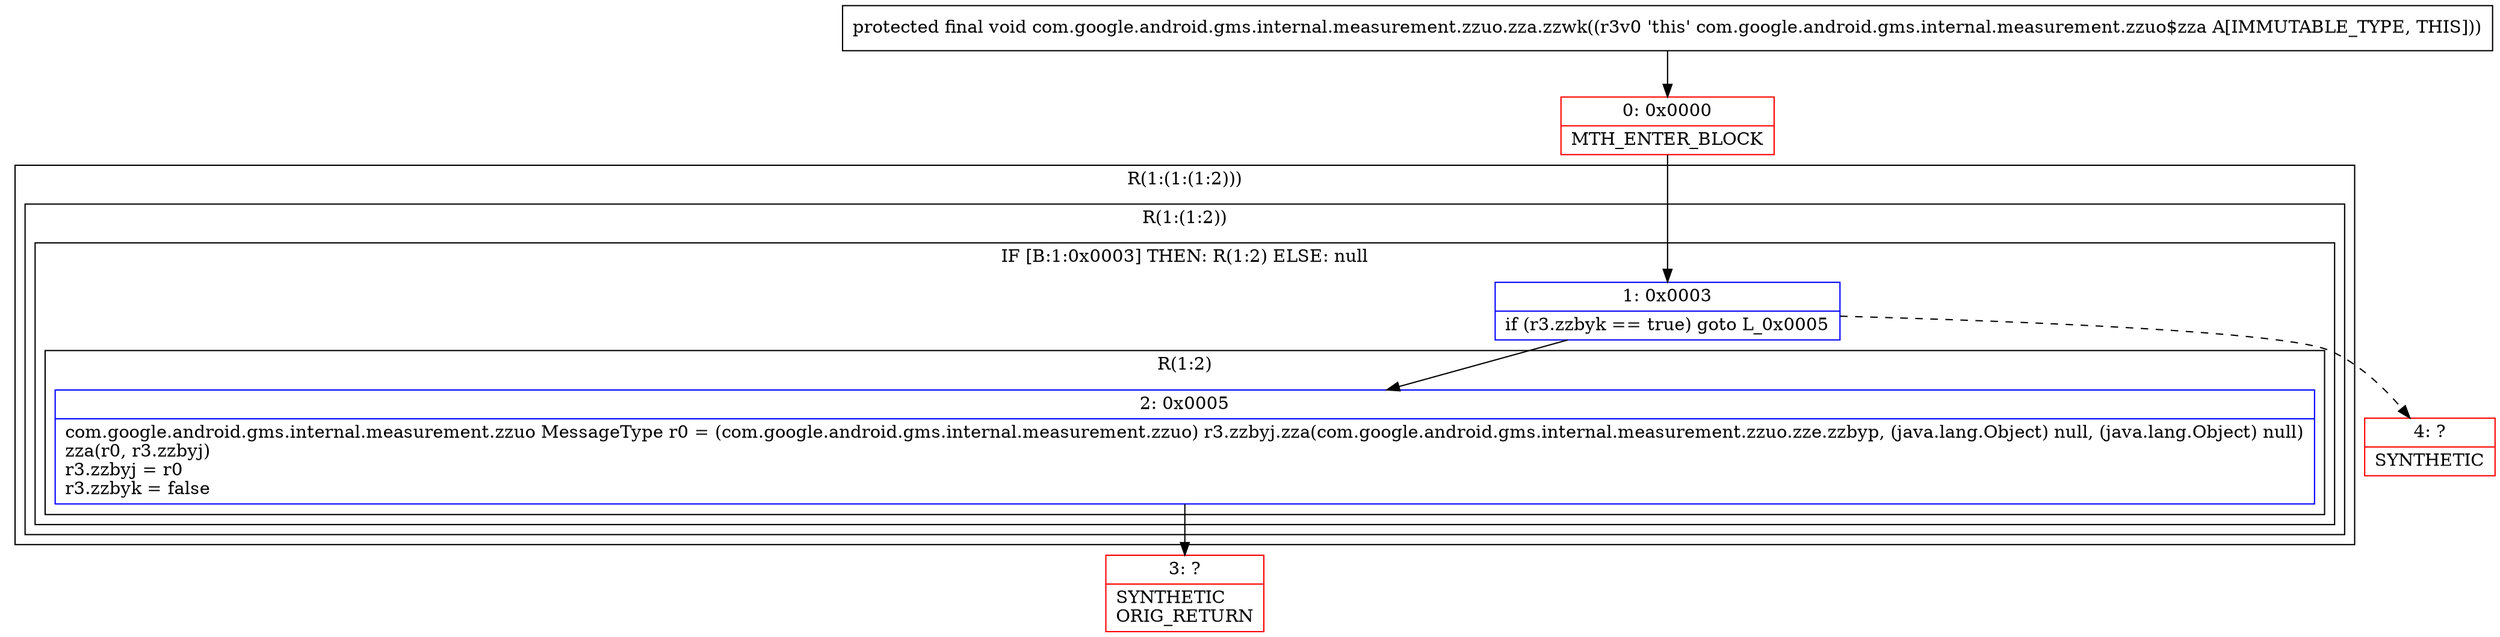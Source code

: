 digraph "CFG forcom.google.android.gms.internal.measurement.zzuo.zza.zzwk()V" {
subgraph cluster_Region_1532437324 {
label = "R(1:(1:(1:2)))";
node [shape=record,color=blue];
subgraph cluster_Region_17477312 {
label = "R(1:(1:2))";
node [shape=record,color=blue];
subgraph cluster_IfRegion_39199295 {
label = "IF [B:1:0x0003] THEN: R(1:2) ELSE: null";
node [shape=record,color=blue];
Node_1 [shape=record,label="{1\:\ 0x0003|if (r3.zzbyk == true) goto L_0x0005\l}"];
subgraph cluster_Region_1727113869 {
label = "R(1:2)";
node [shape=record,color=blue];
Node_2 [shape=record,label="{2\:\ 0x0005|com.google.android.gms.internal.measurement.zzuo MessageType r0 = (com.google.android.gms.internal.measurement.zzuo) r3.zzbyj.zza(com.google.android.gms.internal.measurement.zzuo.zze.zzbyp, (java.lang.Object) null, (java.lang.Object) null)\lzza(r0, r3.zzbyj)\lr3.zzbyj = r0\lr3.zzbyk = false\l}"];
}
}
}
}
Node_0 [shape=record,color=red,label="{0\:\ 0x0000|MTH_ENTER_BLOCK\l}"];
Node_3 [shape=record,color=red,label="{3\:\ ?|SYNTHETIC\lORIG_RETURN\l}"];
Node_4 [shape=record,color=red,label="{4\:\ ?|SYNTHETIC\l}"];
MethodNode[shape=record,label="{protected final void com.google.android.gms.internal.measurement.zzuo.zza.zzwk((r3v0 'this' com.google.android.gms.internal.measurement.zzuo$zza A[IMMUTABLE_TYPE, THIS])) }"];
MethodNode -> Node_0;
Node_1 -> Node_2;
Node_1 -> Node_4[style=dashed];
Node_2 -> Node_3;
Node_0 -> Node_1;
}


